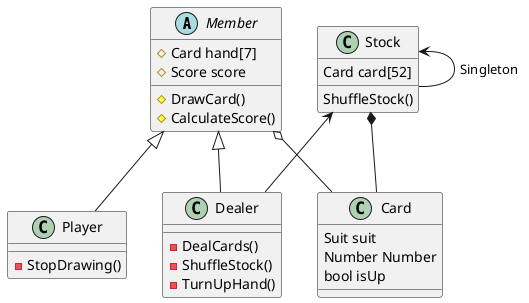 @startuml BlackJack Class Diagram
Together {
    Abstract class Member {
        # Card hand[7]
        # Score score
        # DrawCard()
        # CalculateScore()
    }
    Class Player {
        - StopDrawing()
    }
    Class Dealer {
        - DealCards()
        - ShuffleStock()
        - TurnUpHand()
    }
}
Together {
    Class Card {
        Suit suit
        Number Number
        bool isUp
    }
Class Stock {
        Card card[52]
        ShuffleStock()
    }
}

Member <|-- Player
Member <|-- Dealer
Member o-- Card

Stock <-- Dealer
Stock *-- Card
Stock <-- Stock : Singleton

@enduml